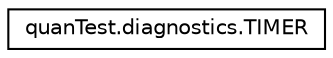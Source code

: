 digraph "Graphical Class Hierarchy"
{
 // LATEX_PDF_SIZE
  edge [fontname="Helvetica",fontsize="10",labelfontname="Helvetica",labelfontsize="10"];
  node [fontname="Helvetica",fontsize="10",shape=record];
  rankdir="LR";
  Node0 [label="quanTest.diagnostics.TIMER",height=0.2,width=0.4,color="black", fillcolor="white", style="filled",URL="$classquanTest_1_1diagnostics_1_1TIMER.html",tooltip=" "];
}
